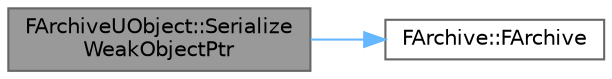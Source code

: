 digraph "FArchiveUObject::SerializeWeakObjectPtr"
{
 // INTERACTIVE_SVG=YES
 // LATEX_PDF_SIZE
  bgcolor="transparent";
  edge [fontname=Helvetica,fontsize=10,labelfontname=Helvetica,labelfontsize=10];
  node [fontname=Helvetica,fontsize=10,shape=box,height=0.2,width=0.4];
  rankdir="LR";
  Node1 [id="Node000001",label="FArchiveUObject::Serialize\lWeakObjectPtr",height=0.2,width=0.4,color="gray40", fillcolor="grey60", style="filled", fontcolor="black",tooltip=" "];
  Node1 -> Node2 [id="edge1_Node000001_Node000002",color="steelblue1",style="solid",tooltip=" "];
  Node2 [id="Node000002",label="FArchive::FArchive",height=0.2,width=0.4,color="grey40", fillcolor="white", style="filled",URL="$d0/df8/classFArchive.html#ad36f53e50855130b981a47560e7ed48c",tooltip=" "];
}
